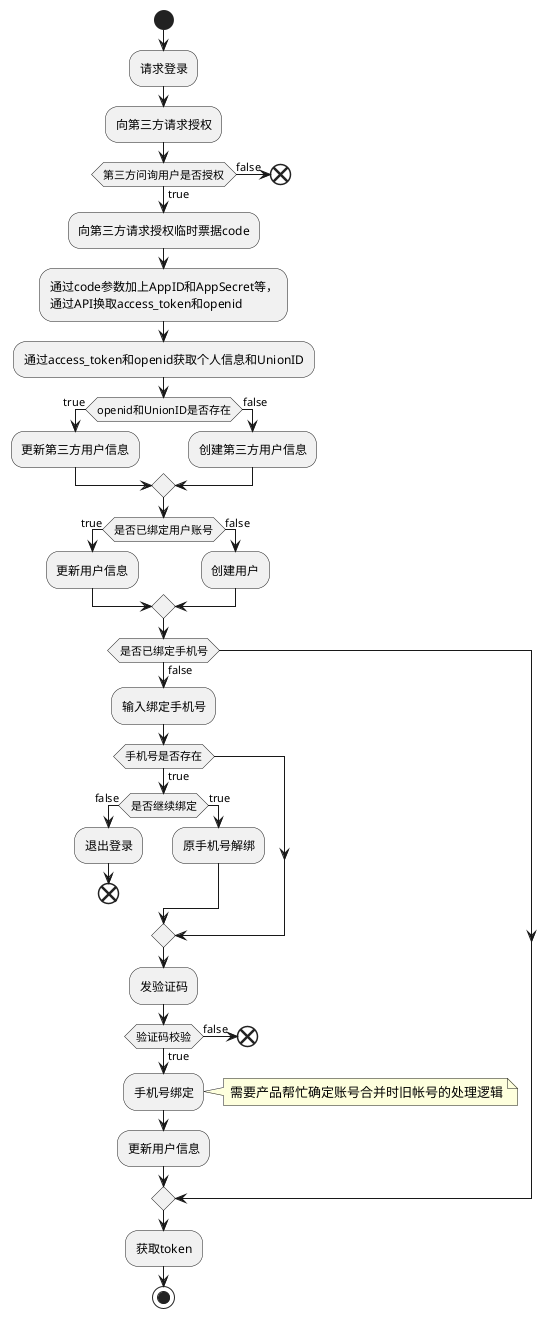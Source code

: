 @startuml

start
:请求登录;
:向第三方请求授权;
if(第三方问询用户是否授权)then(false)
    end
else(true)
    :向第三方请求授权临时票据code;
    :通过code参数加上AppID和AppSecret等，
    通过API换取access_token和openid;
    :通过access_token和openid获取个人信息和UnionID;
    if(openid和UnionID是否存在) then (true)
        :更新第三方用户信息;
    else (false)
        :创建第三方用户信息;
    endif

    if(是否已绑定用户账号) then (true)
        :更新用户信息;
    else(false)
        :创建用户;
    endif

    if(是否已绑定手机号) then  (false)
        :输入绑定手机号;
        if(手机号是否存在) then (true)
            if(是否继续绑定) then (false)
                :退出登录;
                end
            else (true)
                :原手机号解绑;
            endif
        endif
        :发验证码;
        if(验证码校验) then(false)
            end
        else(true)
            :手机号绑定;
            note right : 需要产品帮忙确定账号合并时旧帐号的处理逻辑
            :更新用户信息;
        endif
    endif

:获取token;
stop

@enduml